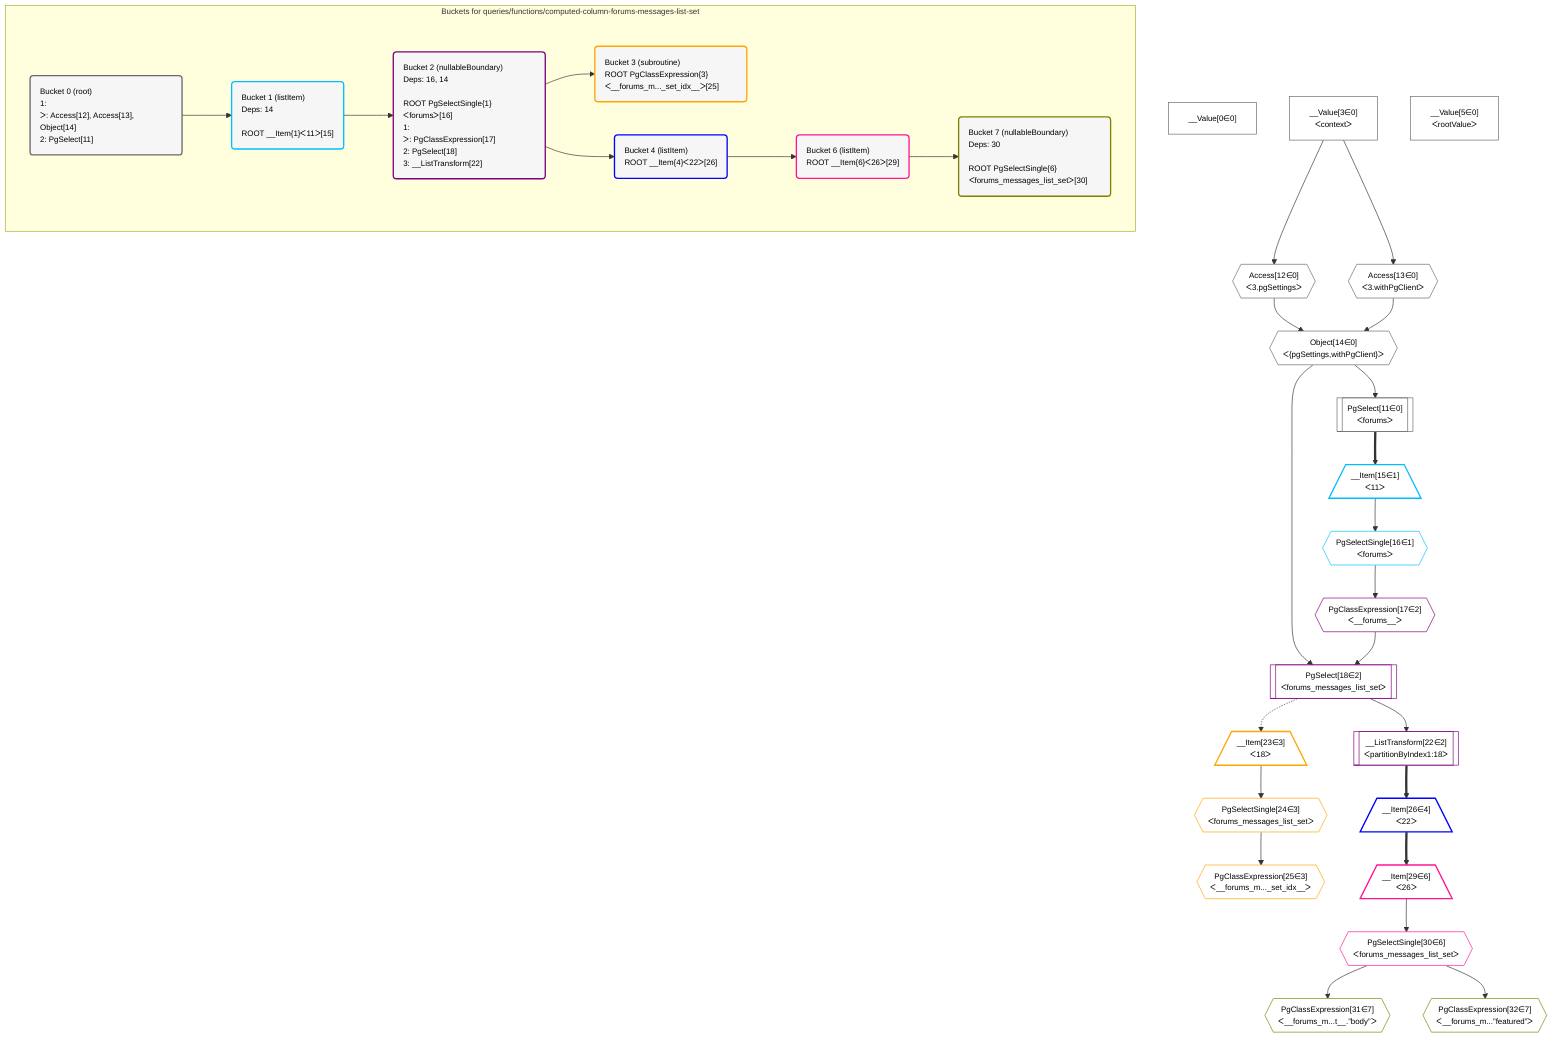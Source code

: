 %%{init: {'themeVariables': { 'fontSize': '12px'}}}%%
graph TD
    classDef path fill:#eee,stroke:#000,color:#000
    classDef plan fill:#fff,stroke-width:1px,color:#000
    classDef itemplan fill:#fff,stroke-width:2px,color:#000
    classDef unbatchedplan fill:#dff,stroke-width:1px,color:#000
    classDef sideeffectplan fill:#fcc,stroke-width:2px,color:#000
    classDef bucket fill:#f6f6f6,color:#000,stroke-width:2px,text-align:left


    %% define steps
    __Value0["__Value[0∈0]"]:::plan
    __Value3["__Value[3∈0]<br />ᐸcontextᐳ"]:::plan
    __Value5["__Value[5∈0]<br />ᐸrootValueᐳ"]:::plan
    Access12{{"Access[12∈0]<br />ᐸ3.pgSettingsᐳ"}}:::plan
    Access13{{"Access[13∈0]<br />ᐸ3.withPgClientᐳ"}}:::plan
    Object14{{"Object[14∈0]<br />ᐸ{pgSettings,withPgClient}ᐳ"}}:::plan
    PgSelect11[["PgSelect[11∈0]<br />ᐸforumsᐳ"]]:::plan
    __Item15[/"__Item[15∈1]<br />ᐸ11ᐳ"\]:::itemplan
    PgSelectSingle16{{"PgSelectSingle[16∈1]<br />ᐸforumsᐳ"}}:::plan
    PgClassExpression17{{"PgClassExpression[17∈2]<br />ᐸ__forums__ᐳ"}}:::plan
    PgSelect18[["PgSelect[18∈2]<br />ᐸforums_messages_list_setᐳ"]]:::plan
    __ListTransform22[["__ListTransform[22∈2]<br />ᐸpartitionByIndex1:18ᐳ"]]:::plan
    __Item23[/"__Item[23∈3]<br />ᐸ18ᐳ"\]:::itemplan
    PgSelectSingle24{{"PgSelectSingle[24∈3]<br />ᐸforums_messages_list_setᐳ"}}:::plan
    PgClassExpression25{{"PgClassExpression[25∈3]<br />ᐸ__forums_m..._set_idx__ᐳ"}}:::plan
    __Item26[/"__Item[26∈4]<br />ᐸ22ᐳ"\]:::itemplan
    __Item29[/"__Item[29∈6]<br />ᐸ26ᐳ"\]:::itemplan
    PgSelectSingle30{{"PgSelectSingle[30∈6]<br />ᐸforums_messages_list_setᐳ"}}:::plan
    PgClassExpression31{{"PgClassExpression[31∈7]<br />ᐸ__forums_m...t__.”body”ᐳ"}}:::plan
    PgClassExpression32{{"PgClassExpression[32∈7]<br />ᐸ__forums_m...”featured”ᐳ"}}:::plan

    %% plan dependencies
    __Value3 --> Access12
    __Value3 --> Access13
    Access12 & Access13 --> Object14
    Object14 --> PgSelect11
    PgSelect11 ==> __Item15
    __Item15 --> PgSelectSingle16
    PgSelectSingle16 --> PgClassExpression17
    Object14 & PgClassExpression17 --> PgSelect18
    PgSelect18 --> __ListTransform22
    PgSelect18 -.-> __Item23
    __Item23 --> PgSelectSingle24
    PgSelectSingle24 --> PgClassExpression25
    __ListTransform22 ==> __Item26
    __Item26 ==> __Item29
    __Item29 --> PgSelectSingle30
    PgSelectSingle30 --> PgClassExpression31
    PgSelectSingle30 --> PgClassExpression32

    subgraph "Buckets for queries/functions/computed-column-forums-messages-list-set"
    Bucket0("Bucket 0 (root)<br />1: <br />ᐳ: Access[12], Access[13], Object[14]<br />2: PgSelect[11]"):::bucket
    classDef bucket0 stroke:#696969
    class Bucket0,__Value0,__Value3,__Value5,PgSelect11,Access12,Access13,Object14 bucket0
    Bucket1("Bucket 1 (listItem)<br />Deps: 14<br /><br />ROOT __Item{1}ᐸ11ᐳ[15]"):::bucket
    classDef bucket1 stroke:#00bfff
    class Bucket1,__Item15,PgSelectSingle16 bucket1
    Bucket2("Bucket 2 (nullableBoundary)<br />Deps: 16, 14<br /><br />ROOT PgSelectSingle{1}ᐸforumsᐳ[16]<br />1: <br />ᐳ: PgClassExpression[17]<br />2: PgSelect[18]<br />3: __ListTransform[22]"):::bucket
    classDef bucket2 stroke:#7f007f
    class Bucket2,PgClassExpression17,PgSelect18,__ListTransform22 bucket2
    Bucket3("Bucket 3 (subroutine)<br />ROOT PgClassExpression{3}ᐸ__forums_m..._set_idx__ᐳ[25]"):::bucket
    classDef bucket3 stroke:#ffa500
    class Bucket3,__Item23,PgSelectSingle24,PgClassExpression25 bucket3
    Bucket4("Bucket 4 (listItem)<br />ROOT __Item{4}ᐸ22ᐳ[26]"):::bucket
    classDef bucket4 stroke:#0000ff
    class Bucket4,__Item26 bucket4
    Bucket6("Bucket 6 (listItem)<br />ROOT __Item{6}ᐸ26ᐳ[29]"):::bucket
    classDef bucket6 stroke:#ff1493
    class Bucket6,__Item29,PgSelectSingle30 bucket6
    Bucket7("Bucket 7 (nullableBoundary)<br />Deps: 30<br /><br />ROOT PgSelectSingle{6}ᐸforums_messages_list_setᐳ[30]"):::bucket
    classDef bucket7 stroke:#808000
    class Bucket7,PgClassExpression31,PgClassExpression32 bucket7
    Bucket0 --> Bucket1
    Bucket1 --> Bucket2
    Bucket2 --> Bucket3 & Bucket4
    Bucket4 --> Bucket6
    Bucket6 --> Bucket7
    end